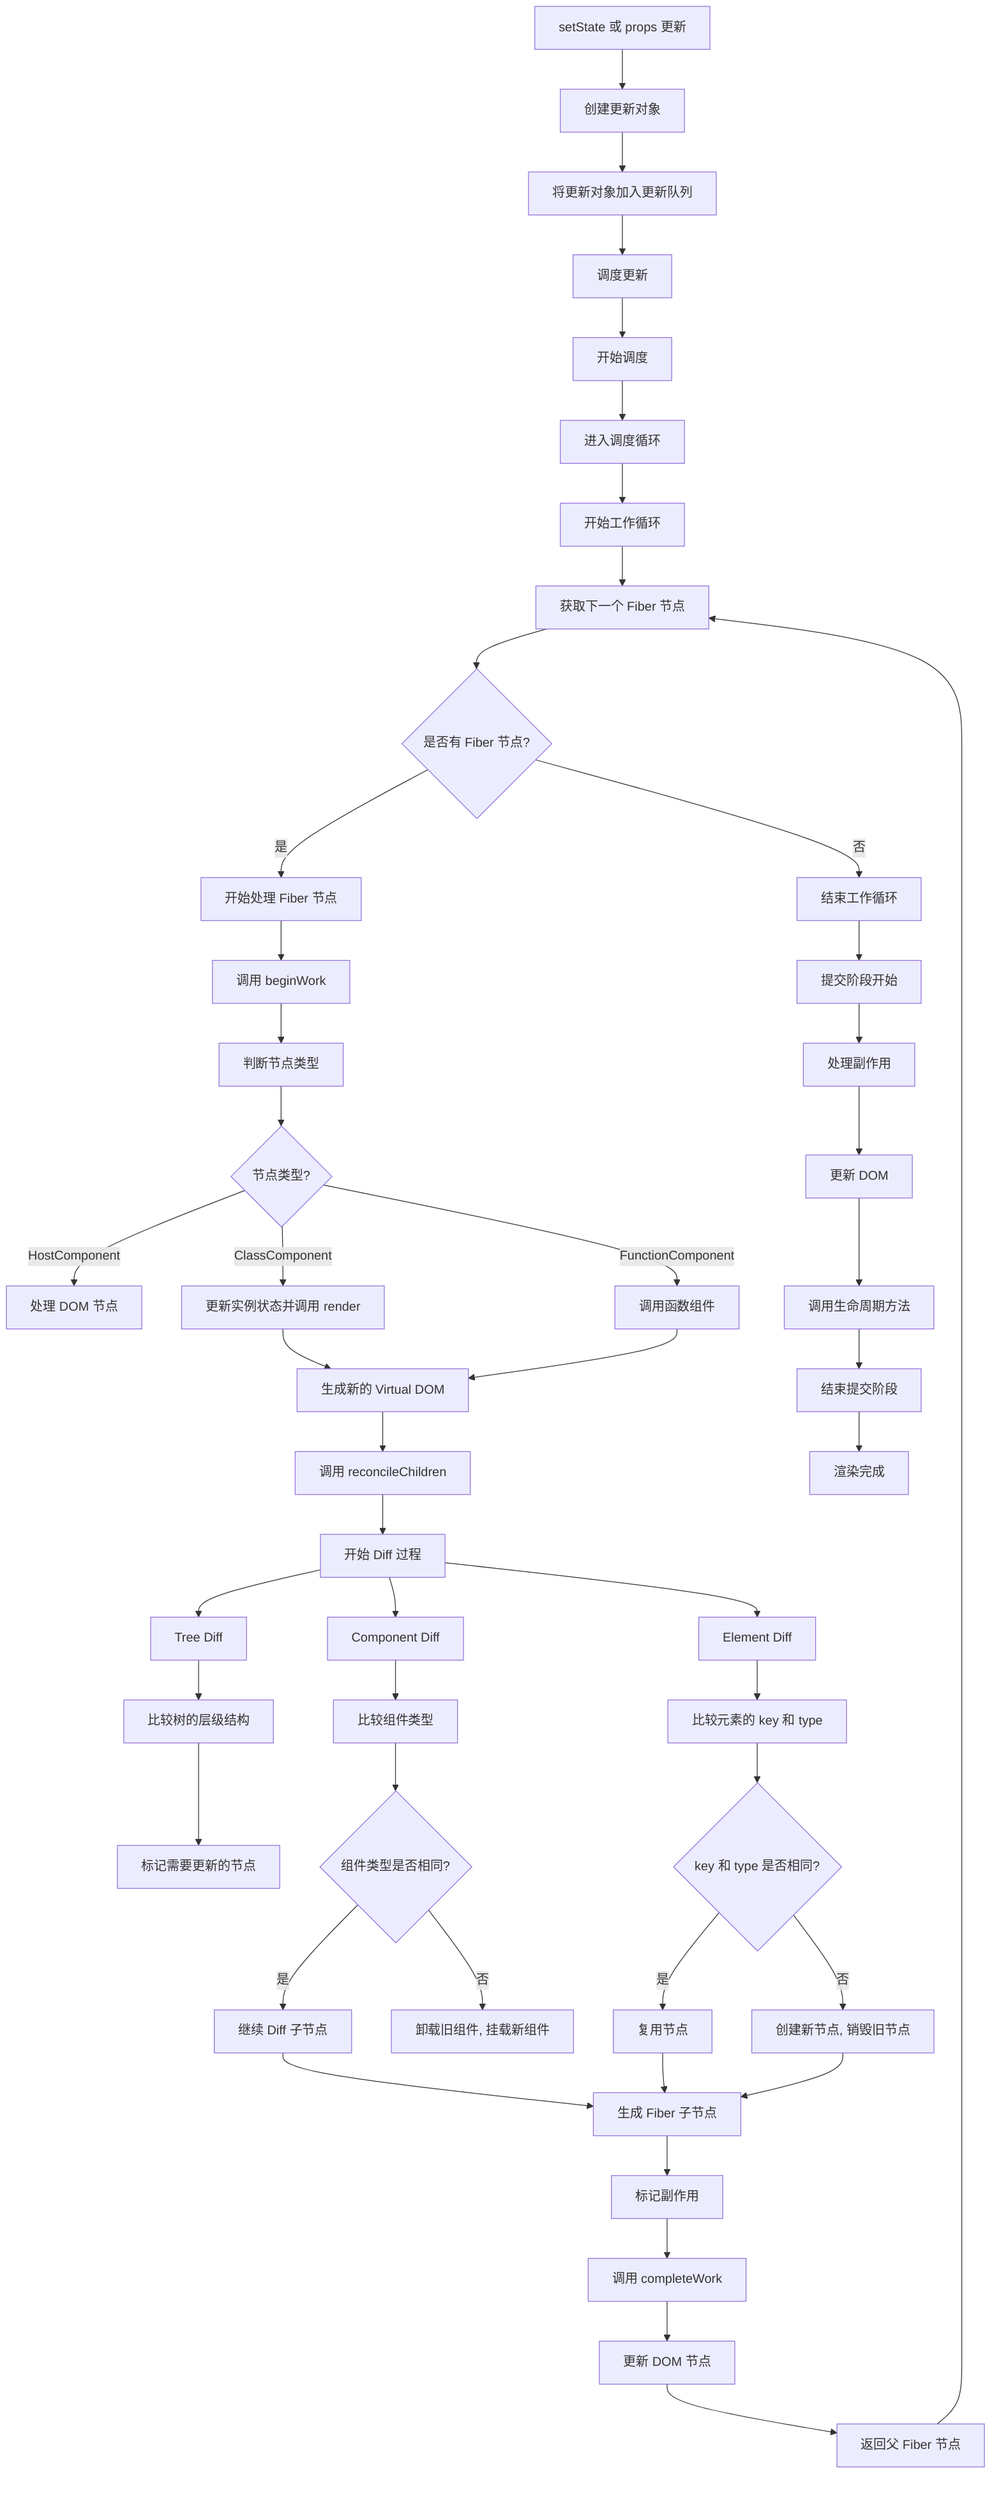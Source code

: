 graph TD
    A[setState 或 props 更新] --> B[创建更新对象]
    B --> C[将更新对象加入更新队列]
    C --> D[调度更新]
    D --> E[开始调度]
    E --> F[进入调度循环]
    F --> G[开始工作循环]

    %% Fiber 调度和调和过程
    G --> H[获取下一个 Fiber 节点]
    H --> I{是否有 Fiber 节点?}
    I -- 是 --> J[开始处理 Fiber 节点]
    I -- 否 --> K[结束工作循环]

    %% Fiber 节点处理
    J --> L[调用 beginWork]
    L --> M[判断节点类型]
    M --> N{节点类型?}
    N -- HostComponent --> O[处理 DOM 节点]
    N -- ClassComponent --> P[更新实例状态并调用 render]
    N -- FunctionComponent --> Q[调用函数组件]

    %% 生成新的 Virtual DOM
    P --> R[生成新的 Virtual DOM]
    Q --> R
    R --> S[调用 reconcileChildren]

    %% Virtual DOM Diff 过程
    S --> T[开始 Diff 过程]
    T --> U[Tree Diff]
    U --> V[比较树的层级结构]
    V --> W[标记需要更新的节点]
    T --> X[Component Diff]
    X --> Y[比较组件类型]
    Y --> Z{组件类型是否相同?}
    Z -- 是 --> AA[继续 Diff 子节点]
    Z -- 否 --> AB[卸载旧组件, 挂载新组件]
    T --> AC[Element Diff]
    AC --> AD[比较元素的 key 和 type]
    AD --> AE{key 和 type 是否相同?}
    AE -- 是 --> AF[复用节点]
    AE -- 否 --> AG[创建新节点, 销毁旧节点]

    %% 生成 Fiber 子节点
    AA --> AH[生成 Fiber 子节点]
    AF --> AH
    AG --> AH
    AH --> AI[标记副作用]

    %% 完成 Fiber 节点处理
    AI --> AJ[调用 completeWork]
    AJ --> AK[更新 DOM 节点]
    AK --> AL[返回父 Fiber 节点]
    AL --> H

    %% 提交阶段
    K --> AM[提交阶段开始]
    AM --> AN[处理副作用]
    AN --> AO[更新 DOM]
    AO --> AP[调用生命周期方法]
    AP --> AQ[结束提交阶段]
    AQ --> AR[渲染完成]